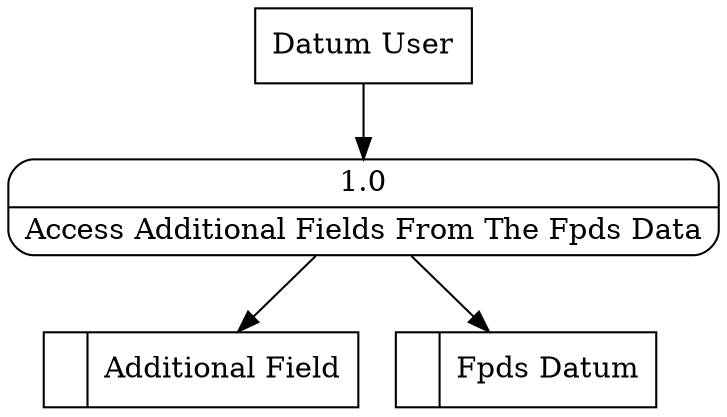 digraph dfd2{ 
node[shape=record]
200 [label="<f0>  |<f1> Additional Field " ];
201 [label="<f0>  |<f1> Fpds Datum " ];
202 [label="Datum User" shape=box];
203 [label="{<f0> 1.0|<f1> Access Additional Fields From The Fpds Data }" shape=Mrecord];
202 -> 203
203 -> 200
203 -> 201
}